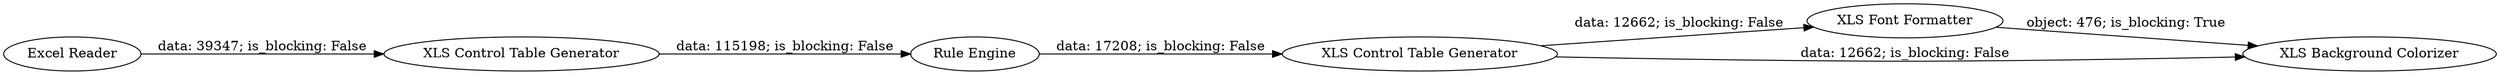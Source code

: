 digraph {
	"3063213095354851308_4" [label="XLS Control Table Generator"]
	"3063213095354851308_5" [label="XLS Font Formatter"]
	"3063213095354851308_2" [label="XLS Control Table Generator"]
	"3063213095354851308_3" [label="Rule Engine"]
	"3063213095354851308_1" [label="Excel Reader"]
	"3063213095354851308_6" [label="XLS Background Colorizer"]
	"3063213095354851308_2" -> "3063213095354851308_3" [label="data: 115198; is_blocking: False"]
	"3063213095354851308_4" -> "3063213095354851308_6" [label="data: 12662; is_blocking: False"]
	"3063213095354851308_5" -> "3063213095354851308_6" [label="object: 476; is_blocking: True"]
	"3063213095354851308_1" -> "3063213095354851308_2" [label="data: 39347; is_blocking: False"]
	"3063213095354851308_4" -> "3063213095354851308_5" [label="data: 12662; is_blocking: False"]
	"3063213095354851308_3" -> "3063213095354851308_4" [label="data: 17208; is_blocking: False"]
	rankdir=LR
}
